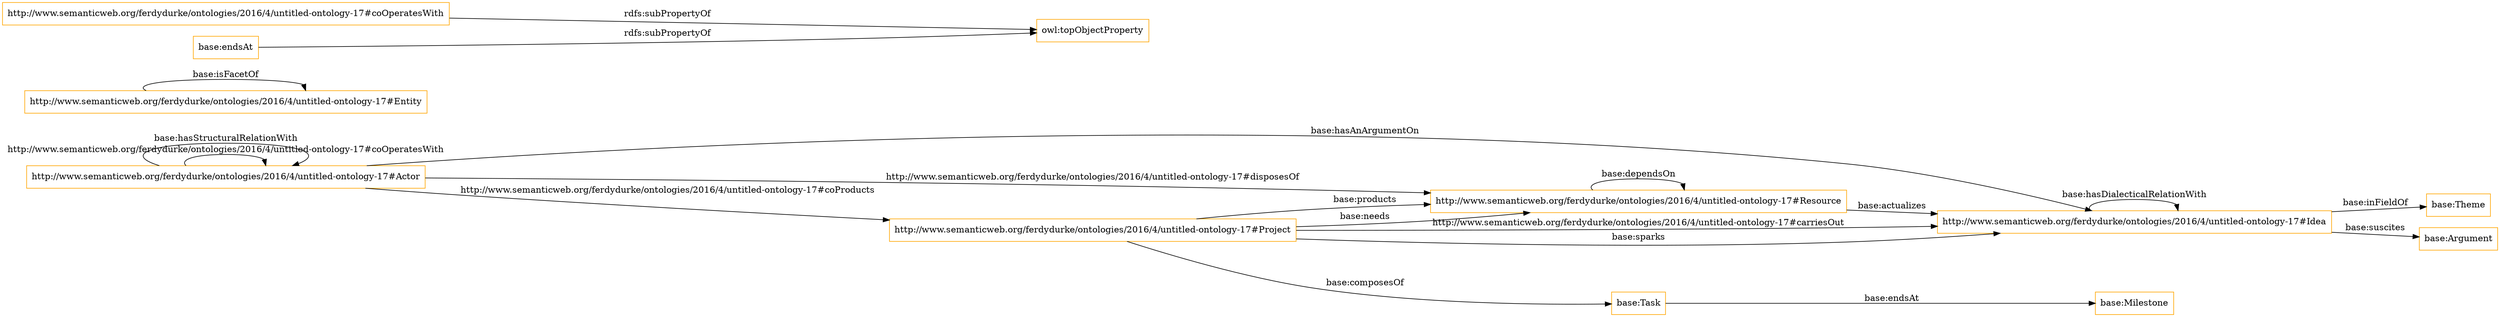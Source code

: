 digraph ar2dtool_diagram { 
rankdir=LR;
size="1501"
node [shape = rectangle, color="orange"]; "base:Milestone" "http://www.semanticweb.org/ferdydurke/ontologies/2016/4/untitled-ontology-17#Idea" "http://www.semanticweb.org/ferdydurke/ontologies/2016/4/untitled-ontology-17#Entity" "http://www.semanticweb.org/ferdydurke/ontologies/2016/4/untitled-ontology-17#Resource" "base:Task" "base:Theme" "base:Argument" "http://www.semanticweb.org/ferdydurke/ontologies/2016/4/untitled-ontology-17#Actor" "http://www.semanticweb.org/ferdydurke/ontologies/2016/4/untitled-ontology-17#Project" ; /*classes style*/
	"http://www.semanticweb.org/ferdydurke/ontologies/2016/4/untitled-ontology-17#coOperatesWith" -> "owl:topObjectProperty" [ label = "rdfs:subPropertyOf" ];
	"base:endsAt" -> "owl:topObjectProperty" [ label = "rdfs:subPropertyOf" ];
	"http://www.semanticweb.org/ferdydurke/ontologies/2016/4/untitled-ontology-17#Project" -> "http://www.semanticweb.org/ferdydurke/ontologies/2016/4/untitled-ontology-17#Idea" [ label = "http://www.semanticweb.org/ferdydurke/ontologies/2016/4/untitled-ontology-17#carriesOut" ];
	"http://www.semanticweb.org/ferdydurke/ontologies/2016/4/untitled-ontology-17#Project" -> "http://www.semanticweb.org/ferdydurke/ontologies/2016/4/untitled-ontology-17#Idea" [ label = "base:sparks" ];
	"http://www.semanticweb.org/ferdydurke/ontologies/2016/4/untitled-ontology-17#Project" -> "http://www.semanticweb.org/ferdydurke/ontologies/2016/4/untitled-ontology-17#Resource" [ label = "base:products" ];
	"http://www.semanticweb.org/ferdydurke/ontologies/2016/4/untitled-ontology-17#Actor" -> "http://www.semanticweb.org/ferdydurke/ontologies/2016/4/untitled-ontology-17#Actor" [ label = "http://www.semanticweb.org/ferdydurke/ontologies/2016/4/untitled-ontology-17#coOperatesWith" ];
	"http://www.semanticweb.org/ferdydurke/ontologies/2016/4/untitled-ontology-17#Resource" -> "http://www.semanticweb.org/ferdydurke/ontologies/2016/4/untitled-ontology-17#Resource" [ label = "base:dependsOn" ];
	"http://www.semanticweb.org/ferdydurke/ontologies/2016/4/untitled-ontology-17#Project" -> "http://www.semanticweb.org/ferdydurke/ontologies/2016/4/untitled-ontology-17#Resource" [ label = "base:needs" ];
	"http://www.semanticweb.org/ferdydurke/ontologies/2016/4/untitled-ontology-17#Idea" -> "http://www.semanticweb.org/ferdydurke/ontologies/2016/4/untitled-ontology-17#Idea" [ label = "base:hasDialecticalRelationWith" ];
	"http://www.semanticweb.org/ferdydurke/ontologies/2016/4/untitled-ontology-17#Actor" -> "http://www.semanticweb.org/ferdydurke/ontologies/2016/4/untitled-ontology-17#Resource" [ label = "http://www.semanticweb.org/ferdydurke/ontologies/2016/4/untitled-ontology-17#disposesOf" ];
	"http://www.semanticweb.org/ferdydurke/ontologies/2016/4/untitled-ontology-17#Actor" -> "http://www.semanticweb.org/ferdydurke/ontologies/2016/4/untitled-ontology-17#Actor" [ label = "base:hasStructuralRelationWith" ];
	"base:Task" -> "base:Milestone" [ label = "base:endsAt" ];
	"http://www.semanticweb.org/ferdydurke/ontologies/2016/4/untitled-ontology-17#Resource" -> "http://www.semanticweb.org/ferdydurke/ontologies/2016/4/untitled-ontology-17#Idea" [ label = "base:actualizes" ];
	"http://www.semanticweb.org/ferdydurke/ontologies/2016/4/untitled-ontology-17#Project" -> "base:Task" [ label = "base:composesOf" ];
	"http://www.semanticweb.org/ferdydurke/ontologies/2016/4/untitled-ontology-17#Idea" -> "base:Argument" [ label = "base:suscites" ];
	"http://www.semanticweb.org/ferdydurke/ontologies/2016/4/untitled-ontology-17#Entity" -> "http://www.semanticweb.org/ferdydurke/ontologies/2016/4/untitled-ontology-17#Entity" [ label = "base:isFacetOf" ];
	"http://www.semanticweb.org/ferdydurke/ontologies/2016/4/untitled-ontology-17#Actor" -> "http://www.semanticweb.org/ferdydurke/ontologies/2016/4/untitled-ontology-17#Project" [ label = "http://www.semanticweb.org/ferdydurke/ontologies/2016/4/untitled-ontology-17#coProducts" ];
	"http://www.semanticweb.org/ferdydurke/ontologies/2016/4/untitled-ontology-17#Actor" -> "http://www.semanticweb.org/ferdydurke/ontologies/2016/4/untitled-ontology-17#Idea" [ label = "base:hasAnArgumentOn" ];
	"http://www.semanticweb.org/ferdydurke/ontologies/2016/4/untitled-ontology-17#Idea" -> "base:Theme" [ label = "base:inFieldOf" ];

}
